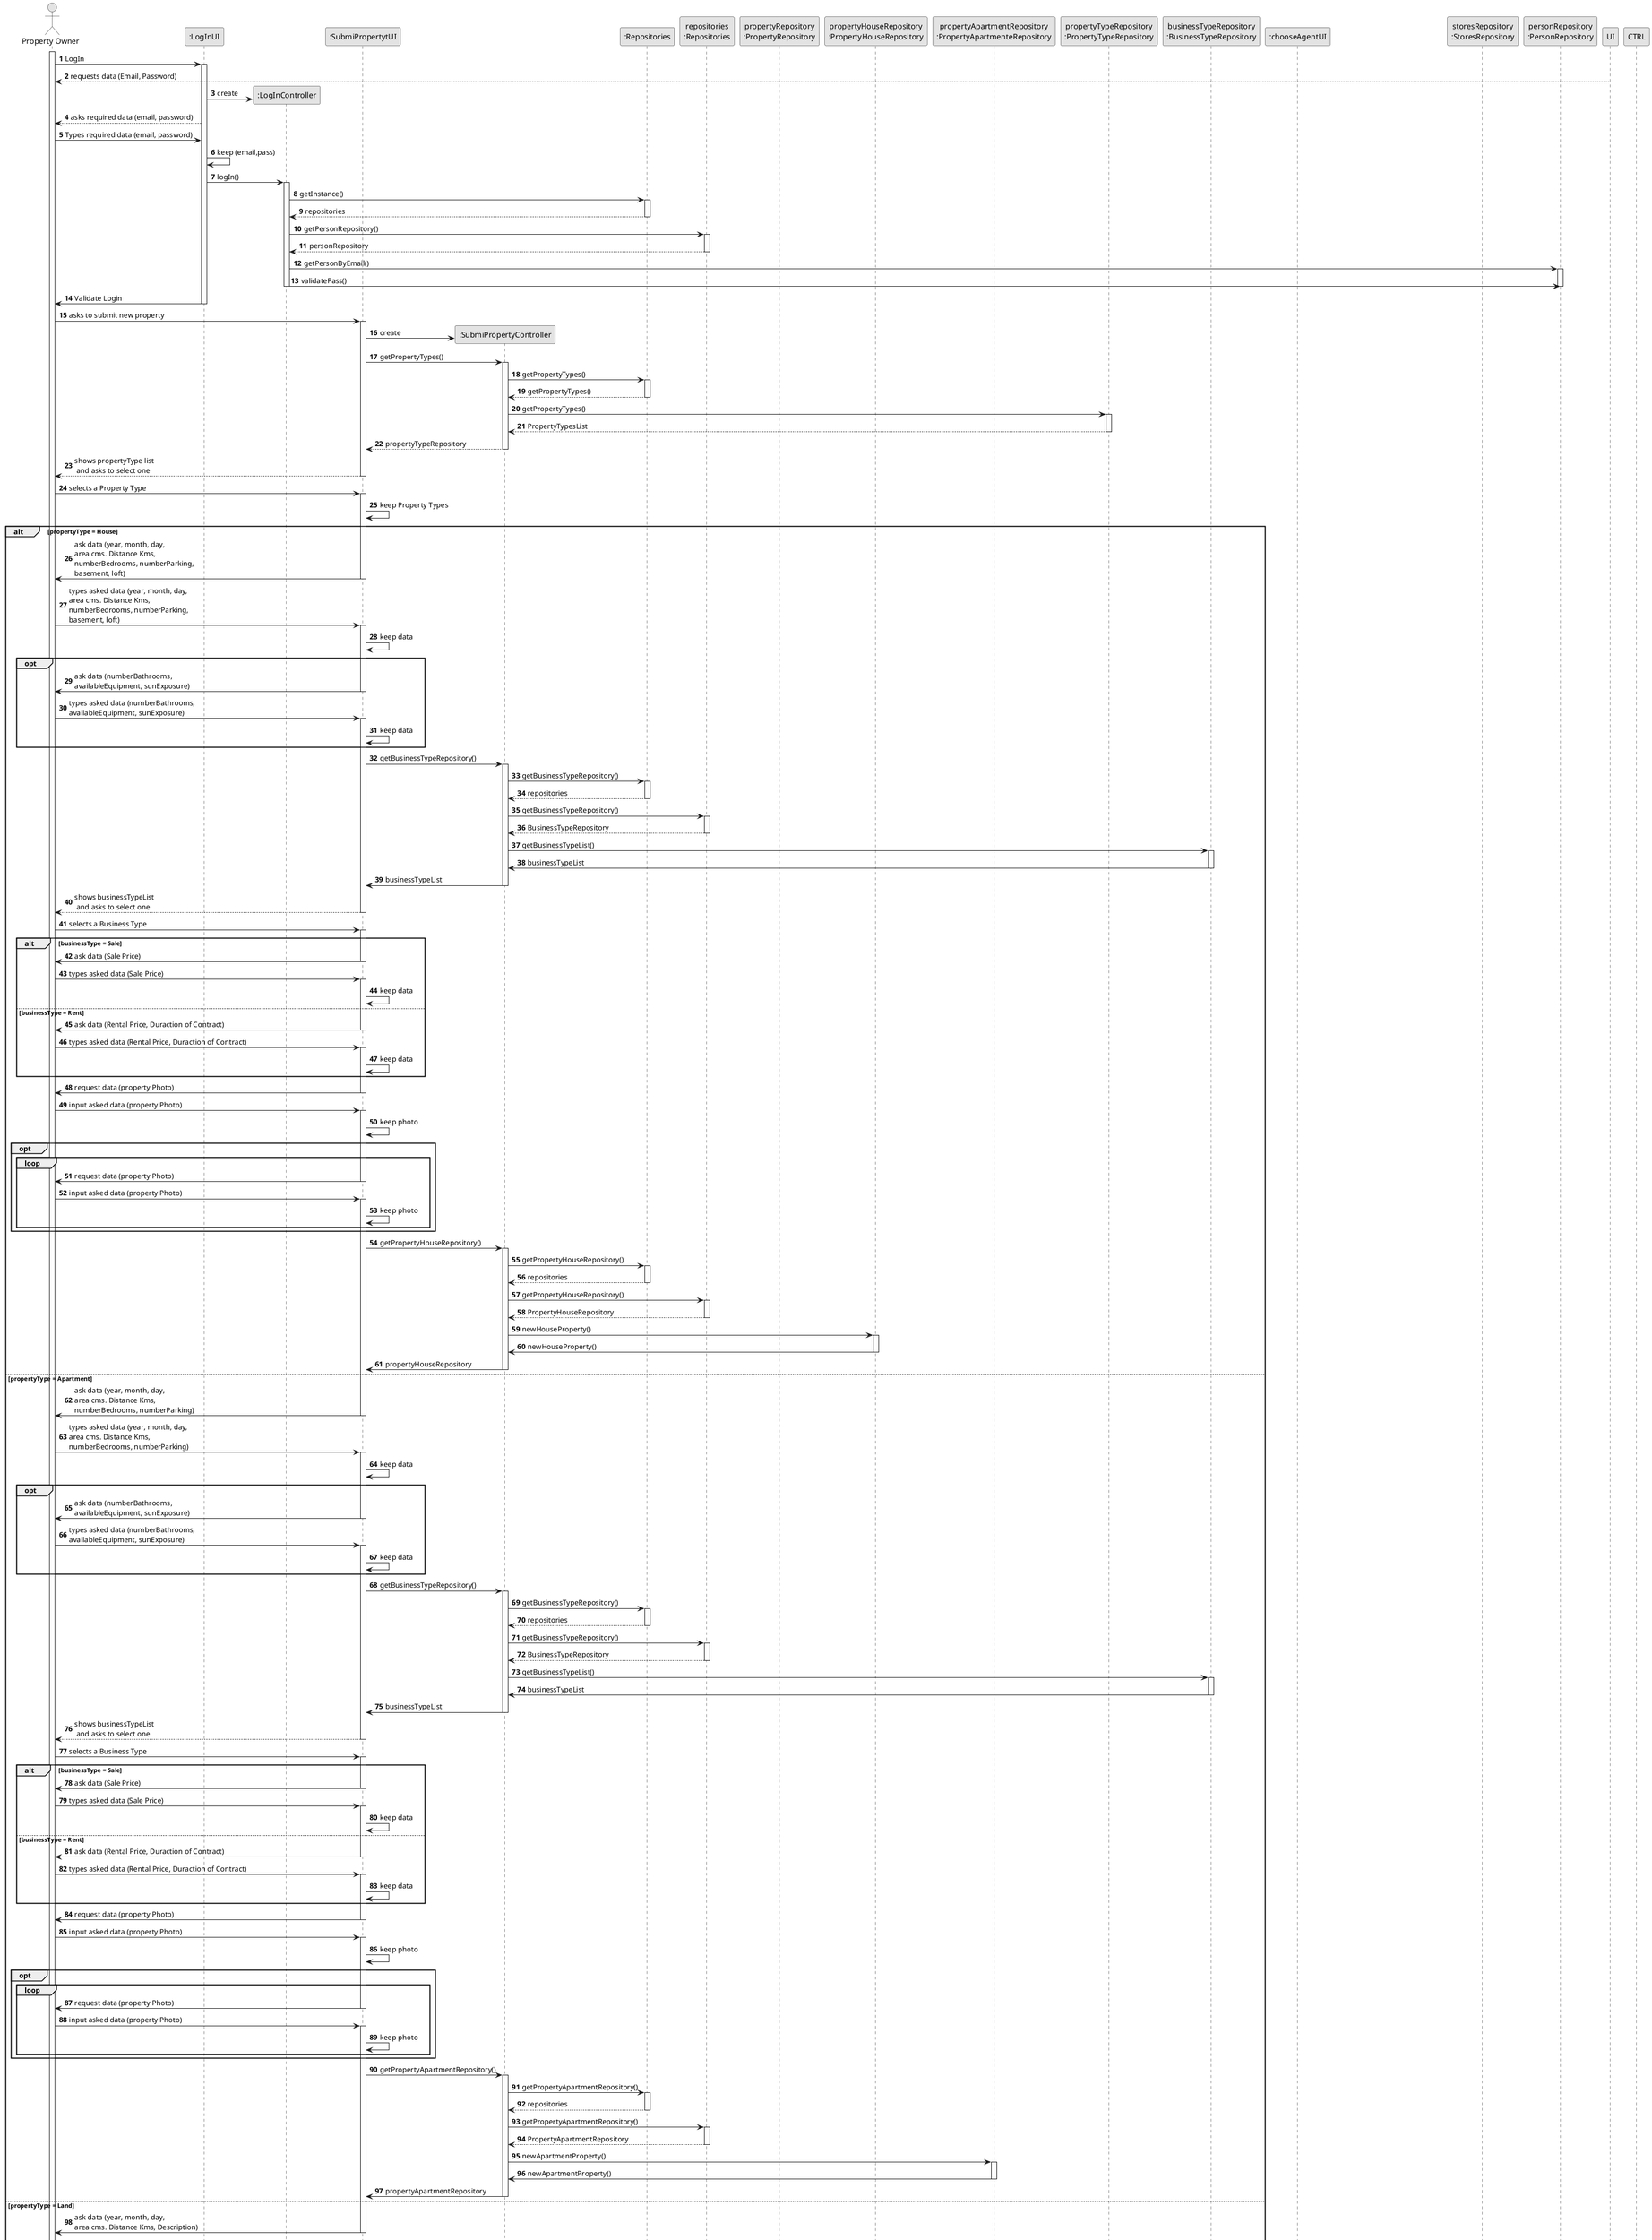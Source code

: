 @startuml
skinparam monochrome true
skinparam packageStyle rectangle
skinparam shadowing false

autonumber

'hide footbox
actor "Property Owner" as User

' LOG IN
participant ":LogInUI" as UI_LI
participant ":LogInController" as CTRL_LI
participant "personRepository\n:PersonRepository" as personRepository

' SUBMIT PROPERTY
participant ":SubmiPropertytUI" as UI_SP
participant ":SubmiPropertyController" as CTRL_SP

participant ":Repositories" as RepositorySingleton
participant "repositories\n:Repositories" as PLAT

participant "propertyRepository\n:PropertyRepository" as propertyRepository
participant "propertyHouseRepository\n:PropertyHouseRepository" as propertyHouseRepository
participant "propertyApartmentRepository\n:PropertyApartmenteRepository" as propertyApartmentRepository

participant "propertyTypeRepository\n:PropertyTypeRepository" as propertyTypeRepository
participant "businessTypeRepository\n:BusinessTypeRepository" as BusinessTypeRepository

' CHOOSE A AGENT
participant ":chooseAgentUI" as UI_CA
participant ":chooseAgentController" as CTRL_CA
participant "storesRepository\n:StoresRepository" as stores
participant "personRepository\n:PersonRepository" as personRepository

activate User

    User -> UI_LI: LogIn
    activate UI_LI

 UI --> User : requests data (Email, Password)
            create CTRL

        UI_LI -> CTRL_LI** : create

            UI_LI --> User : asks required data (email, password)

    User -> UI_LI : Types required data (email, password)

        UI_LI ->  UI_LI: keep (email,pass)

        UI_LI -> CTRL_LI: logIn()
            activate CTRL_LI


            CTRL_LI -> RepositorySingleton : getInstance()
                activate RepositorySingleton

                RepositorySingleton --> CTRL_LI: repositories
                deactivate RepositorySingleton

            CTRL_LI -> PLAT : getPersonRepository()
                activate PLAT

                PLAT --> CTRL_LI: personRepository
                deactivate PLAT

            CTRL_LI -> personRepository : getPersonByEmail()
                activate personRepository

            CTRL_LI -> personRepository : validatePass()
               deactivate personRepository
            deactivate CTRL_LI

        UI_LI -> User: Validate Login
        deactivate UI_LI

' SUBMIT PROPERTY
    User -> UI_SP : asks to submit new property
        activate UI_SP

        UI_SP -> CTRL_SP** : create

'   UI --> User : requests data (Property Type)

        UI_SP  ->  CTRL_SP : getPropertyTypes()
            activate CTRL_SP

            CTRL_SP  ->  RepositorySingleton : getPropertyTypes()
                activate RepositorySingleton

                RepositorySingleton --> CTRL_SP: getPropertyTypes()
                deactivate RepositorySingleton

            CTRL_SP -> propertyTypeRepository : getPropertyTypes()
                activate propertyTypeRepository

                propertyTypeRepository --> CTRL_SP : PropertyTypesList
                deactivate propertyTypeRepository

            CTRL_SP --> UI_SP : propertyTypeRepository
                deactivate CTRL_SP


            UI_SP --> User : shows propertyType list\n and asks to select one
            deactivate UI_SP

    User -> UI_SP : selects a Property Type
            activate UI_SP

            UI_SP  ->  UI_SP: keep Property Types

alt propertyType = House

            UI_SP -> User : ask data (year, month, day, \narea cms. Distance Kms, \nnumberBedrooms, numberParking, \nbasement, loft)
            deactivate UI_SP

    User -> UI_SP : types asked data (year, month, day, \narea cms. Distance Kms, \nnumberBedrooms, numberParking, \nbasement, loft)
            activate UI_SP

            UI_SP  ->  UI_SP: keep data

    group opt
            UI_SP -> User : ask data (numberBathrooms, \navailableEquipment, sunExposure)
                deactivate UI_SP

        User -> UI_SP : types asked data (numberBathrooms, \navailableEquipment, sunExposure)
                activate UI_SP

            UI_SP  ->  UI_SP: keep data
    end

            UI_SP -> CTRL_SP : getBusinessTypeRepository()
                activate CTRL_SP

                    CTRL_SP -> RepositorySingleton : getBusinessTypeRepository()
                    activate RepositorySingleton

                        RepositorySingleton --> CTRL_SP: repositories
                        deactivate RepositorySingleton

                    CTRL_SP -> PLAT : getBusinessTypeRepository()
                    activate PLAT

                        PLAT --> CTRL_SP: BusinessTypeRepository
                        deactivate PLAT

                    CTRL_SP -> BusinessTypeRepository: getBusinessTypeList()
                    activate BusinessTypeRepository

                    BusinessTypeRepository -> CTRL_SP: businessTypeList
                    deactivate BusinessTypeRepository

                    CTRL_SP ->  UI_SP: businessTypeList
                    deactivate CTRL_SP

            UI_SP --> User : shows businessTypeList\n and asks to select one
                deactivate UI_SP

        User -> UI_SP : selects a Business Type
                activate UI_SP

    alt businessType = Sale

            UI_SP -> User : ask data (Sale Price)
            deactivate UI_SP

        User -> UI_SP : types asked data (Sale Price)
            activate UI_SP

            UI_SP  ->  UI_SP: keep data

    else businessType = Rent

            UI_SP -> User : ask data (Rental Price, Duraction of Contract)
            deactivate UI_SP

        User -> UI_SP : types asked data (Rental Price, Duraction of Contract)
            activate UI_SP

            UI_SP  ->  UI_SP: keep data

    end

            UI_SP -> User: request data (property Photo)
            deactivate UI_SP

            User -> UI_SP : input asked data (property Photo)
                    activate UI_SP

            UI_SP  ->  UI_SP: keep photo

    opt

        loop

            UI_SP -> User: request data (property Photo)
            deactivate UI_SP

        User -> UI_SP : input asked data (property Photo)
                    activate UI_SP

            UI_SP  ->  UI_SP: keep photo

        end

    end

            UI_SP -> CTRL_SP : getPropertyHouseRepository()
                activate CTRL_SP

            CTRL_SP -> RepositorySingleton : getPropertyHouseRepository()
                    activate RepositorySingleton

                    RepositorySingleton --> CTRL_SP: repositories
                    deactivate RepositorySingleton

                CTRL_SP -> PLAT : getPropertyHouseRepository()
                activate PLAT

                    PLAT --> CTRL_SP: PropertyHouseRepository
                    deactivate PLAT

                CTRL_SP -> propertyHouseRepository: newHouseProperty()
                activate propertyHouseRepository

                    propertyHouseRepository -> CTRL_SP : newHouseProperty()
                    deactivate propertyHouseRepository

                CTRL_SP -> UI_SP: propertyHouseRepository
                deactivate CTRL_SP

else propertyType = Apartment

            UI_SP -> User : ask data (year, month, day, \narea cms. Distance Kms, \nnumberBedrooms, numberParking)
            deactivate UI_SP

    User -> UI_SP : types asked data (year, month, day, \narea cms. Distance Kms, \nnumberBedrooms, numberParking)
            activate UI_SP

            UI_SP  ->  UI_SP: keep data

group opt
            UI_SP -> User : ask data (numberBathrooms, \navailableEquipment, sunExposure)
            deactivate UI_SP

    User -> UI_SP : types asked data (numberBathrooms, \navailableEquipment, sunExposure)
            activate UI_SP

            UI_SP  ->  UI_SP: keep data

end

            UI_SP -> CTRL_SP : getBusinessTypeRepository()
                activate CTRL_SP

                    CTRL_SP -> RepositorySingleton : getBusinessTypeRepository()
                    activate RepositorySingleton

                        RepositorySingleton --> CTRL_SP: repositories
                        deactivate RepositorySingleton

                    CTRL_SP -> PLAT : getBusinessTypeRepository()
                    activate PLAT

                        PLAT --> CTRL_SP: BusinessTypeRepository
                        deactivate PLAT

                    CTRL_SP -> BusinessTypeRepository: getBusinessTypeList()
                    activate BusinessTypeRepository

                    BusinessTypeRepository -> CTRL_SP: businessTypeList
                    deactivate BusinessTypeRepository

                    CTRL_SP ->  UI_SP: businessTypeList
                    deactivate CTRL_SP

            UI_SP --> User : shows businessTypeList\n and asks to select one
                deactivate UI_SP

        User -> UI_SP : selects a Business Type
                activate UI_SP

    alt businessType = Sale

            UI_SP -> User : ask data (Sale Price)
            deactivate UI_SP

        User -> UI_SP : types asked data (Sale Price)
            activate UI_SP

            UI_SP  ->  UI_SP: keep data

    else businessType = Rent

            UI_SP -> User : ask data (Rental Price, Duraction of Contract)
            deactivate UI_SP

        User -> UI_SP : types asked data (Rental Price, Duraction of Contract)
            activate UI_SP

            UI_SP  ->  UI_SP: keep data

    end

            UI_SP -> User: request data (property Photo)
            deactivate UI_SP

            User -> UI_SP : input asked data (property Photo)
                    activate UI_SP

            UI_SP  ->  UI_SP: keep photo

    opt

        loop

            UI_SP -> User: request data (property Photo)
            deactivate UI_SP

        User -> UI_SP : input asked data (property Photo)
                    activate UI_SP

            UI_SP  ->  UI_SP: keep photo

        end

    end

            UI_SP -> CTRL_SP : getPropertyApartmentRepository()
                activate CTRL_SP

                CTRL_SP -> RepositorySingleton : getPropertyApartmentRepository()
                activate RepositorySingleton

                    RepositorySingleton --> CTRL_SP: repositories
                    deactivate RepositorySingleton

                CTRL_SP -> PLAT : getPropertyApartmentRepository()
                activate PLAT

                    PLAT --> CTRL_SP: PropertyApartmentRepository
                    deactivate PLAT

                CTRL_SP -> propertyApartmentRepository: newApartmentProperty()
                activate propertyApartmentRepository

                    propertyApartmentRepository -> CTRL_SP : newApartmentProperty()
                    deactivate propertyApartmentRepository

                CTRL_SP -> UI_SP: propertyApartmentRepository
                deactivate CTRL_SP

else propertyType = Land

            UI_SP -> User : ask data (year, month, day, \narea cms. Distance Kms, Description)
            deactivate UI_SP

    User -> UI_SP : types asked data (year, month, day, \narea cms. Distance Kms, Description)
            activate UI_SP

            UI_SP  ->  UI_SP: keep data

            UI_SP -> CTRL_SP : getBusinessTypeRepository()
                activate CTRL_SP

                    CTRL_SP -> RepositorySingleton : getBusinessTypeRepository()
                    activate RepositorySingleton

                        RepositorySingleton --> CTRL_SP: repositories
                        deactivate RepositorySingleton

                    CTRL_SP -> PLAT : getBusinessTypeRepository()
                    activate PLAT

                        PLAT --> CTRL_SP: BusinessTypeRepository
                        deactivate PLAT

                    CTRL_SP -> BusinessTypeRepository: getBusinessTypeList()
                    activate BusinessTypeRepository

                    BusinessTypeRepository -> CTRL_SP: businessTypeList
                    deactivate BusinessTypeRepository

                    CTRL_SP ->  UI_SP: businessTypeList
                    deactivate CTRL_SP

            UI_SP --> User : shows businessTypeList\n and asks to select one
                deactivate UI_SP

        User -> UI_SP : selects a Business Type
                activate UI_SP

    alt businessType = Sale

            UI_SP -> User : ask data (Sale Price)
            deactivate UI_SP

        User -> UI_SP : types asked data (Sale Price)
            activate UI_SP

            UI_SP  ->  UI_SP: keep data

    else businessType = Rent

            UI_SP -> User : ask data (Rental Price, Duraction of Contract)
            deactivate UI_SP

        User -> UI_SP : types asked data (Rental Price, Duraction of Contract)
            activate UI_SP

            UI_SP  ->  UI_SP: keep data

    end

            UI_SP -> User: request data (property Photo)
            deactivate UI_SP

            User -> UI_SP : input asked data (property Photo)
                    activate UI_SP

            UI_SP  ->  UI_SP: keep data

    opt

        loop

            UI_SP -> User: request data (property Photo)
            deactivate UI_SP

        User -> UI_SP : input asked data (property Photo)
                    activate UI_SP

            UI_SP  ->  UI_SP: keep data

        end

    end

            UI_SP -> CTRL_SP : getPropertyRepository()
                activate CTRL_SP

                CTRL_SP -> RepositorySingleton : getPropertyRepository()
                activate RepositorySingleton

                    RepositorySingleton --> CTRL_SP: repositories
                    deactivate RepositorySingleton

                CTRL_SP -> PLAT : getPropertyRepository()
                activate PLAT

                    PLAT --> CTRL_SP: PropertyRepository
                    deactivate PLAT

                CTRL_SP -> propertyRepository: newProperty()
                activate propertyRepository

                    propertyRepository -> CTRL_SP : newProperty()
                    deactivate propertyRepository

                CTRL_SP -> UI_SP: propertyRepository
                deactivate CTRL_SP
end

        UI_SP -> User: Display property conditions and ask for validation (YES/NO)
        deactivate UI_SP

    User -> UI_SP: input: validation (YES/NO)
        activate UI_SP

alt validation = YES
        UI_SP -> User : displays operation success, sends document operation details and conclusion
        deactivate UI_SP
end

' CHOOSE A AGENT

    User -> UI_CA : asks to submit new property
        activate UI_CA

        UI_CA -> CTRL_CA** : create

        UI_CA  ->  CTRL_CA : getStoreList()
            activate CTRL_CA

            CTRL_CA  ->  RepositorySingleton : getStoreList()
                activate RepositorySingleton

                RepositorySingleton --> CTRL_CA: getStoreList()
                deactivate RepositorySingleton

            CTRL_CA -> stores : getStoreList()
                activate stores

                stores --> CTRL_CA : storeList
                deactivate stores

            CTRL_CA --> UI_CA : storeList
            deactivate CTRL_CA

        UI_CA --> User : shows Store List list\n and asks to select one
        deactivate UI_CA

    User -> UI_CA : selects a Store
        activate UI_CA

        UI_CA  ->  UI_CA: keep store

        UI_CA  ->  CTRL_CA : getAgentList()
            activate CTRL_CA

            CTRL_CA  ->  RepositorySingleton : getAgentList()
                activate RepositorySingleton

                RepositorySingleton --> CTRL_CA: getAgentList()
                deactivate RepositorySingleton

            CTRL_CA -> personRepository : getAgentList()
                activate personRepository

                personRepository --> CTRL_CA : agentList
                deactivate personRepository

            CTRL_CA --> UI_CA : agentList
                deactivate CTRL_CA

        UI_CA --> User : shows Agent List list\n and asks to select one
            deactivate UI_CA

    User -> UI_CA : selects a Agent
        activate UI_CA

        UI_CA  ->  UI_CA: keep Agent

@enduml